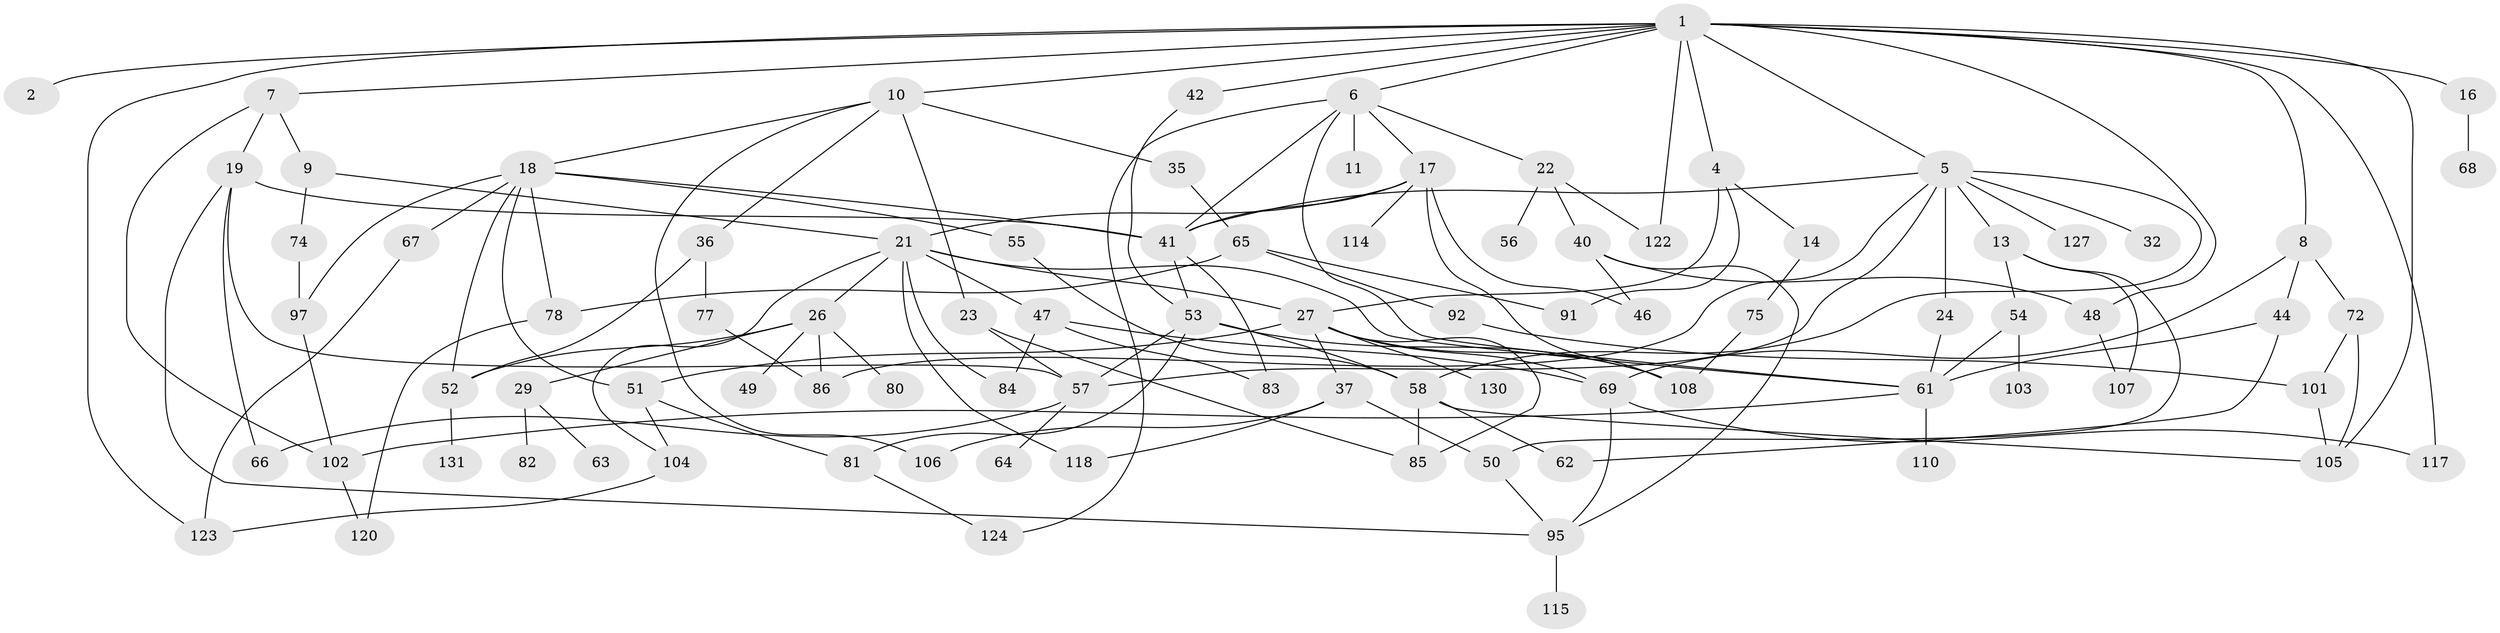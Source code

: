 // original degree distribution, {11: 0.007575757575757576, 2: 0.3333333333333333, 5: 0.06818181818181818, 4: 0.1590909090909091, 8: 0.007575757575757576, 7: 0.030303030303030304, 3: 0.2196969696969697, 1: 0.1590909090909091, 6: 0.015151515151515152}
// Generated by graph-tools (version 1.1) at 2025/10/02/27/25 16:10:52]
// undirected, 89 vertices, 146 edges
graph export_dot {
graph [start="1"]
  node [color=gray90,style=filled];
  1 [super="+3"];
  2 [super="+43"];
  4 [super="+111"];
  5 [super="+12"];
  6;
  7;
  8 [super="+31"];
  9 [super="+25"];
  10 [super="+15"];
  11;
  13 [super="+39"];
  14 [super="+94"];
  16;
  17 [super="+20"];
  18 [super="+28"];
  19 [super="+38"];
  21 [super="+79"];
  22 [super="+34"];
  23 [super="+112"];
  24;
  26 [super="+33"];
  27 [super="+30"];
  29;
  32;
  35;
  36;
  37 [super="+109"];
  40 [super="+59"];
  41 [super="+45"];
  42;
  44 [super="+76"];
  46 [super="+73"];
  47 [super="+88"];
  48 [super="+96"];
  49;
  50;
  51;
  52 [super="+119"];
  53 [super="+70"];
  54;
  55;
  56;
  57 [super="+60"];
  58 [super="+98"];
  61 [super="+71"];
  62;
  63;
  64;
  65 [super="+90"];
  66 [super="+99"];
  67;
  68;
  69 [super="+100"];
  72;
  74;
  75;
  77 [super="+87"];
  78 [super="+89"];
  80;
  81;
  82;
  83 [super="+93"];
  84;
  85 [super="+128"];
  86 [super="+121"];
  91;
  92;
  95 [super="+125"];
  97;
  101 [super="+116"];
  102 [super="+126"];
  103;
  104;
  105 [super="+132"];
  106;
  107;
  108 [super="+113"];
  110;
  114;
  115;
  117;
  118;
  120;
  122 [super="+129"];
  123;
  124;
  127;
  130;
  131;
  1 -- 2;
  1 -- 4;
  1 -- 5;
  1 -- 8;
  1 -- 16;
  1 -- 42;
  1 -- 122;
  1 -- 48;
  1 -- 123;
  1 -- 105;
  1 -- 117;
  1 -- 6;
  1 -- 7;
  1 -- 10;
  4 -- 14;
  4 -- 27 [weight=2];
  4 -- 91;
  5 -- 13;
  5 -- 24;
  5 -- 32;
  5 -- 86;
  5 -- 58;
  5 -- 41;
  5 -- 57;
  5 -- 127;
  6 -- 11;
  6 -- 17;
  6 -- 22;
  6 -- 41;
  6 -- 124;
  6 -- 61;
  7 -- 9;
  7 -- 19;
  7 -- 102;
  8 -- 69;
  8 -- 72;
  8 -- 44 [weight=2];
  9 -- 21;
  9 -- 74;
  10 -- 35;
  10 -- 106;
  10 -- 18;
  10 -- 36;
  10 -- 23;
  13 -- 50;
  13 -- 107;
  13 -- 54;
  14 -- 75;
  16 -- 68;
  17 -- 21;
  17 -- 46;
  17 -- 114;
  17 -- 108;
  17 -- 41;
  18 -- 51;
  18 -- 97;
  18 -- 52;
  18 -- 67;
  18 -- 55;
  18 -- 41;
  18 -- 78;
  19 -- 57;
  19 -- 95;
  19 -- 41;
  19 -- 66;
  21 -- 26;
  21 -- 27;
  21 -- 47;
  21 -- 118;
  21 -- 104;
  21 -- 84;
  21 -- 61;
  22 -- 40;
  22 -- 56;
  22 -- 122;
  23 -- 57;
  23 -- 85;
  24 -- 61;
  26 -- 29;
  26 -- 49;
  26 -- 80;
  26 -- 86;
  26 -- 52;
  27 -- 130;
  27 -- 85;
  27 -- 51;
  27 -- 108;
  27 -- 37;
  27 -- 69;
  29 -- 63;
  29 -- 82;
  35 -- 65;
  36 -- 77;
  36 -- 52;
  37 -- 50;
  37 -- 106;
  37 -- 118;
  40 -- 48;
  40 -- 95;
  40 -- 46;
  41 -- 83;
  41 -- 53;
  42 -- 53;
  44 -- 62;
  44 -- 61;
  47 -- 83;
  47 -- 84;
  47 -- 69;
  48 -- 107;
  50 -- 95;
  51 -- 81;
  51 -- 104;
  52 -- 131;
  53 -- 81;
  53 -- 108;
  53 -- 57;
  53 -- 58;
  54 -- 61;
  54 -- 103;
  55 -- 58;
  57 -- 66;
  57 -- 64;
  58 -- 85 [weight=2];
  58 -- 105;
  58 -- 62;
  61 -- 110;
  61 -- 102;
  65 -- 78;
  65 -- 91;
  65 -- 92;
  67 -- 123;
  69 -- 117;
  69 -- 95;
  72 -- 101;
  72 -- 105;
  74 -- 97;
  75 -- 108;
  77 -- 86;
  78 -- 120;
  81 -- 124;
  92 -- 101;
  95 -- 115;
  97 -- 102;
  101 -- 105;
  102 -- 120;
  104 -- 123;
}
